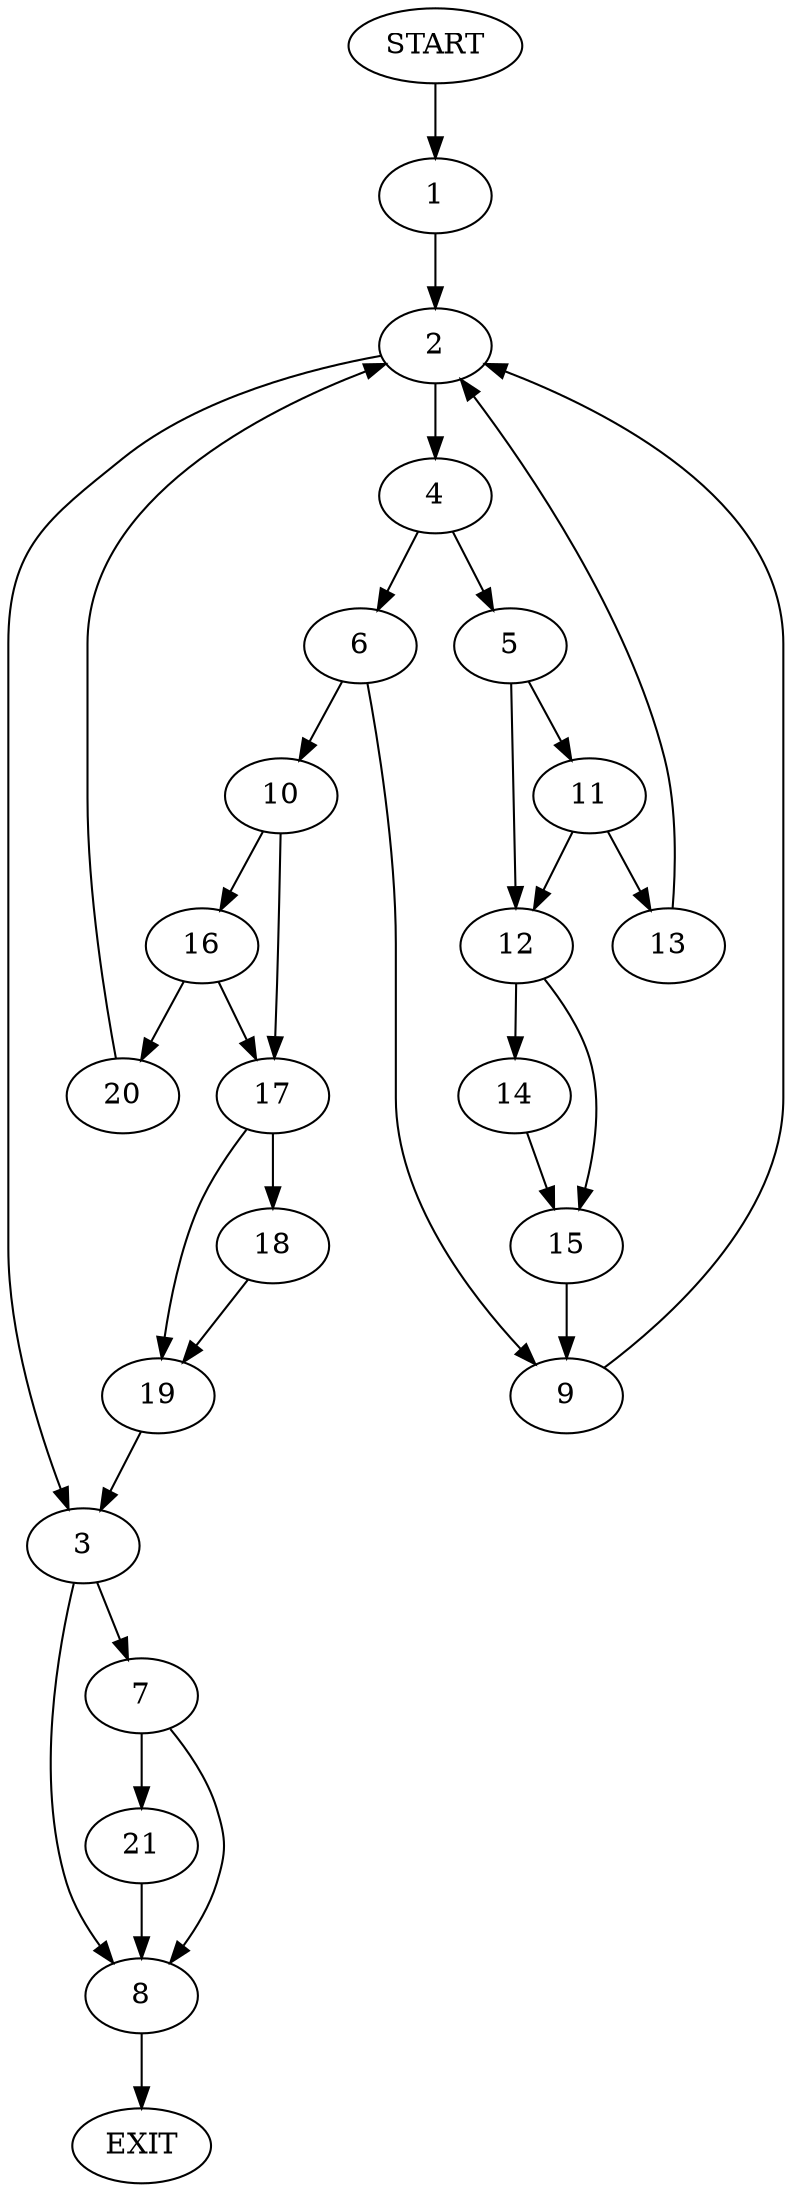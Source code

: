 digraph {
0 [label="START"]
22 [label="EXIT"]
0 -> 1
1 -> 2
2 -> 3
2 -> 4
4 -> 5
4 -> 6
3 -> 7
3 -> 8
6 -> 9
6 -> 10
5 -> 11
5 -> 12
11 -> 13
11 -> 12
12 -> 14
12 -> 15
13 -> 2
14 -> 15
15 -> 9
9 -> 2
10 -> 16
10 -> 17
17 -> 18
17 -> 19
16 -> 20
16 -> 17
20 -> 2
18 -> 19
19 -> 3
7 -> 8
7 -> 21
8 -> 22
21 -> 8
}
